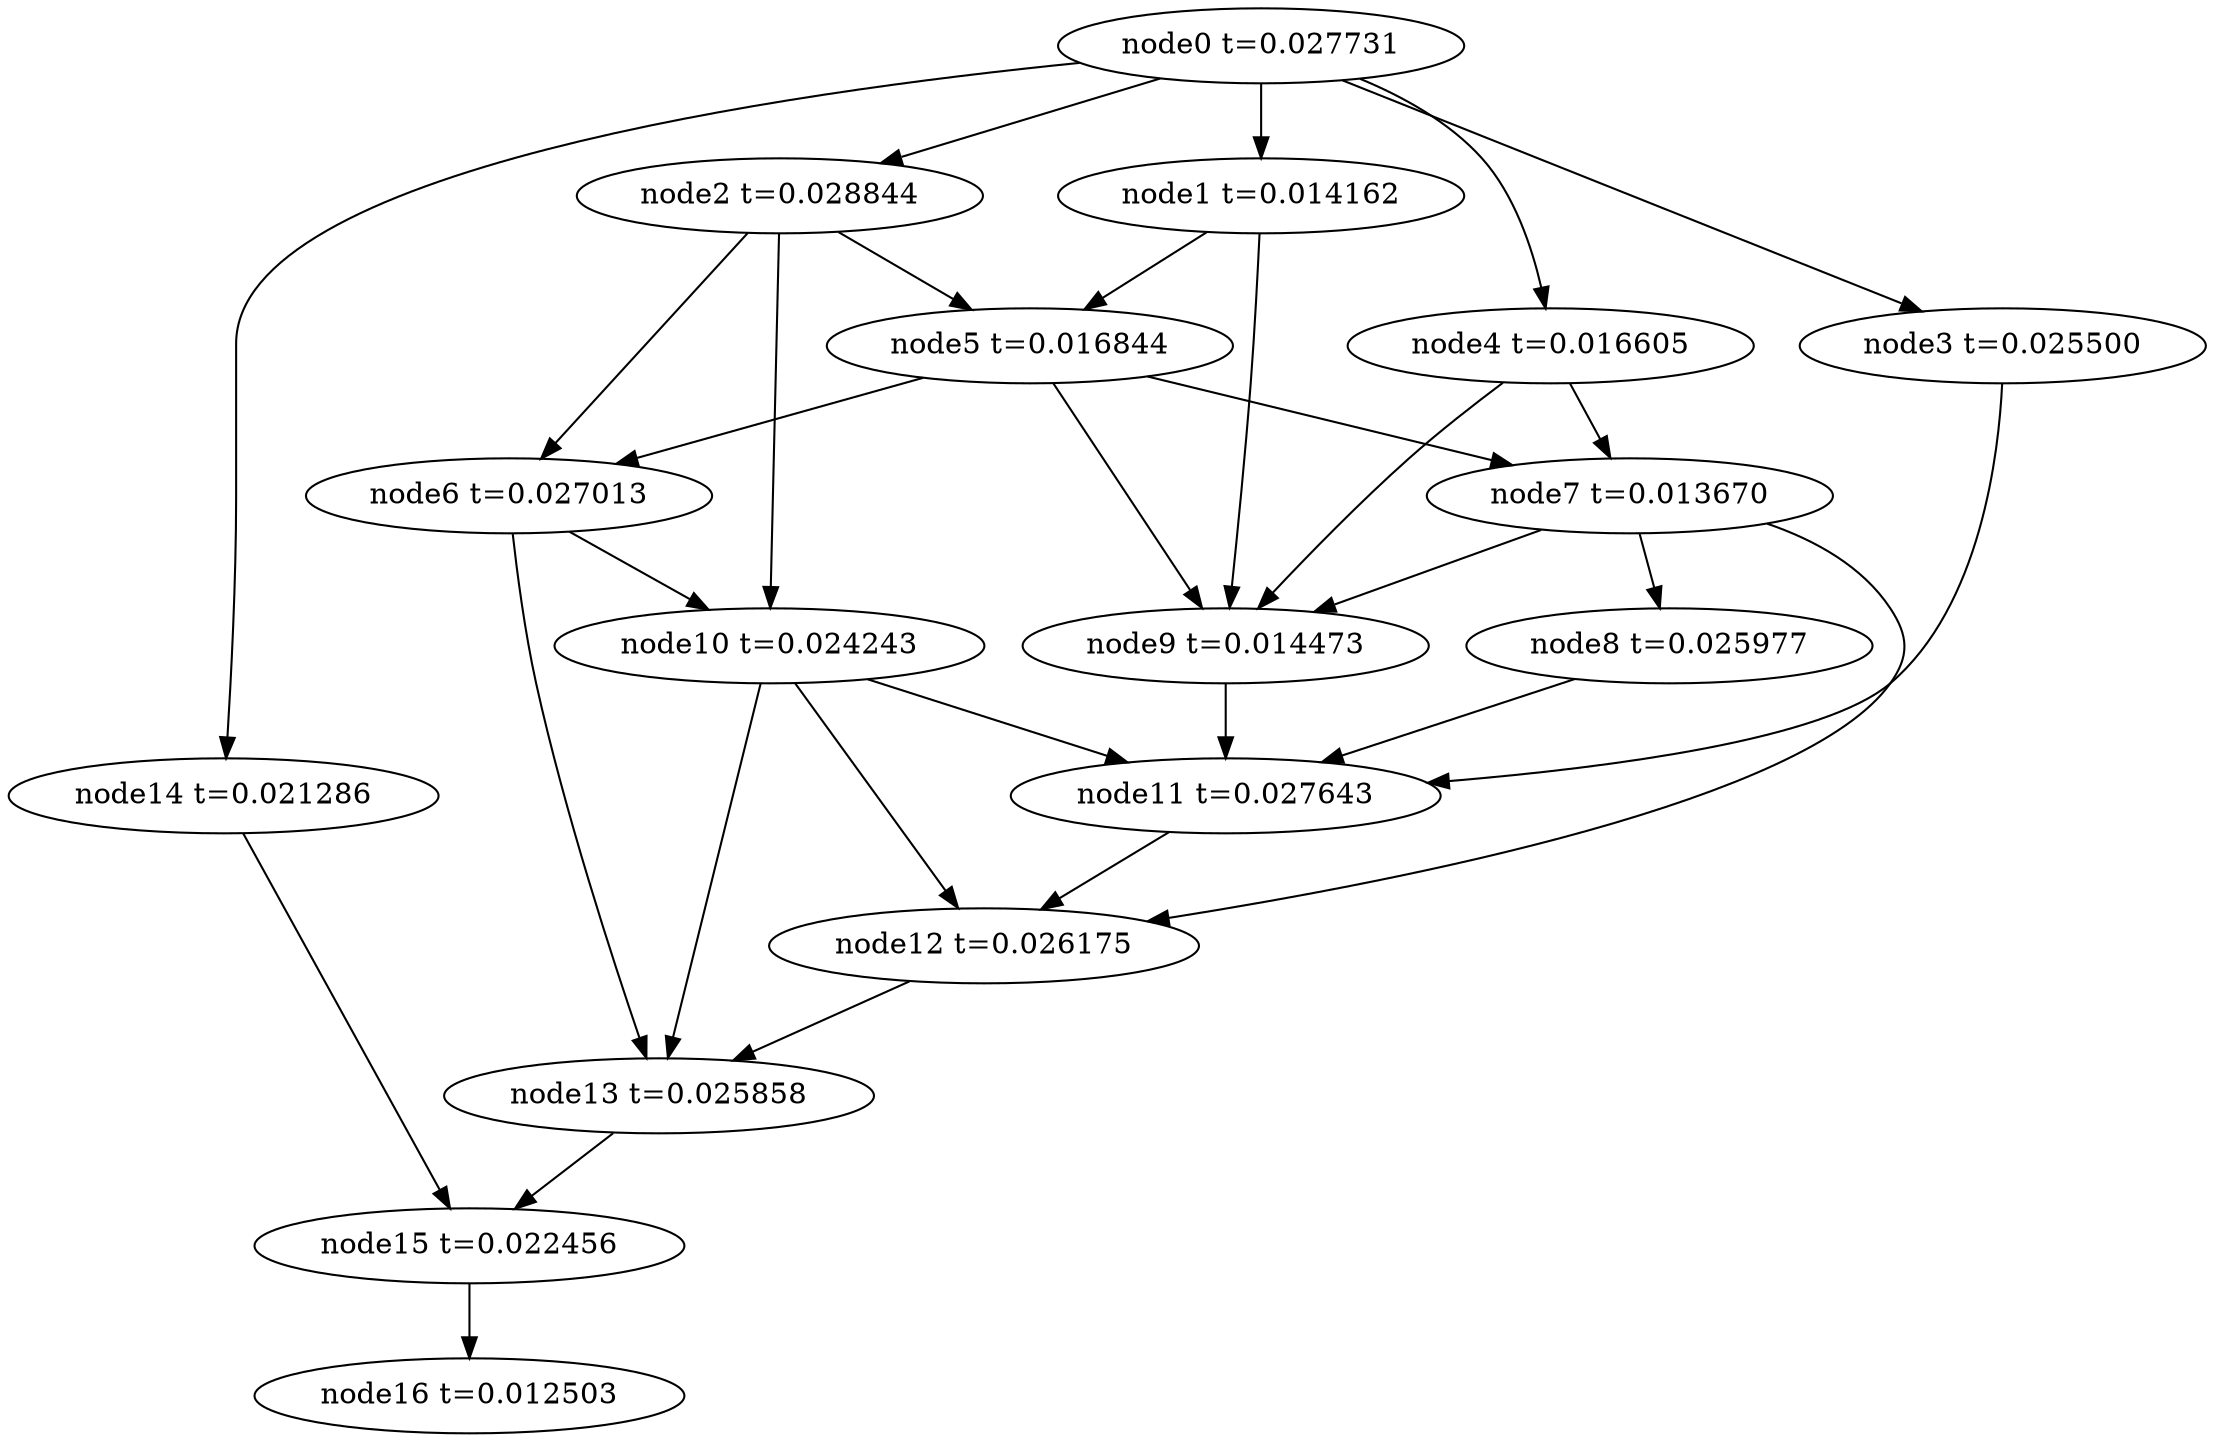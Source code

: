 digraph g{
	node16[label="node16 t=0.012503"]
	node15 -> node16
	node15[label="node15 t=0.022456"];
	node14 -> node15
	node14[label="node14 t=0.021286"];
	node13 -> node15
	node13[label="node13 t=0.025858"];
	node12 -> node13
	node12[label="node12 t=0.026175"];
	node11 -> node12
	node11[label="node11 t=0.027643"];
	node10 -> node13
	node10 -> node12
	node10 -> node11
	node10[label="node10 t=0.024243"];
	node9 -> node11
	node9[label="node9 t=0.014473"];
	node8 -> node11
	node8[label="node8 t=0.025977"];
	node7 -> node12
	node7 -> node9
	node7 -> node8
	node7[label="node7 t=0.013670"];
	node6 -> node13
	node6 -> node10
	node6[label="node6 t=0.027013"];
	node5 -> node9
	node5 -> node7
	node5 -> node6
	node5[label="node5 t=0.016844"];
	node4 -> node9
	node4 -> node7
	node4[label="node4 t=0.016605"];
	node3 -> node11
	node3[label="node3 t=0.025500"];
	node2 -> node10
	node2 -> node6
	node2 -> node5
	node2[label="node2 t=0.028844"];
	node1 -> node9
	node1 -> node5
	node1[label="node1 t=0.014162"];
	node0 -> node14
	node0 -> node4
	node0 -> node3
	node0 -> node2
	node0 -> node1
	node0[label="node0 t=0.027731"];
}
